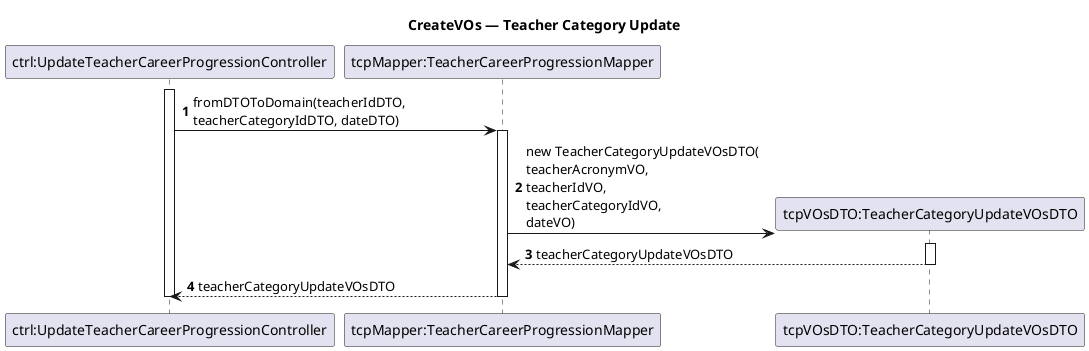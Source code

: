 @startuml
autonumber
title CreateVOs — Teacher Category Update

participant "ctrl:UpdateTeacherCareerProgressionController" as Controller
participant "tcpMapper:TeacherCareerProgressionMapper" as Mapper
participant "tcpVOsDTO:TeacherCategoryUpdateVOsDTO" as VOsDTO

activate Controller
Controller -> Mapper ++ : fromDTOToDomain(teacherIdDTO,\nteacherCategoryIdDTO, dateDTO)

Mapper -> VOsDTO** : new TeacherCategoryUpdateVOsDTO(\nteacherAcronymVO,\nteacherIdVO,\nteacherCategoryIdVO,\ndateVO)
activate VOsDTO
VOsDTO --> Mapper -- : teacherCategoryUpdateVOsDTO
Mapper --> Controller -- : teacherCategoryUpdateVOsDTO
deactivate Controller
@enduml
